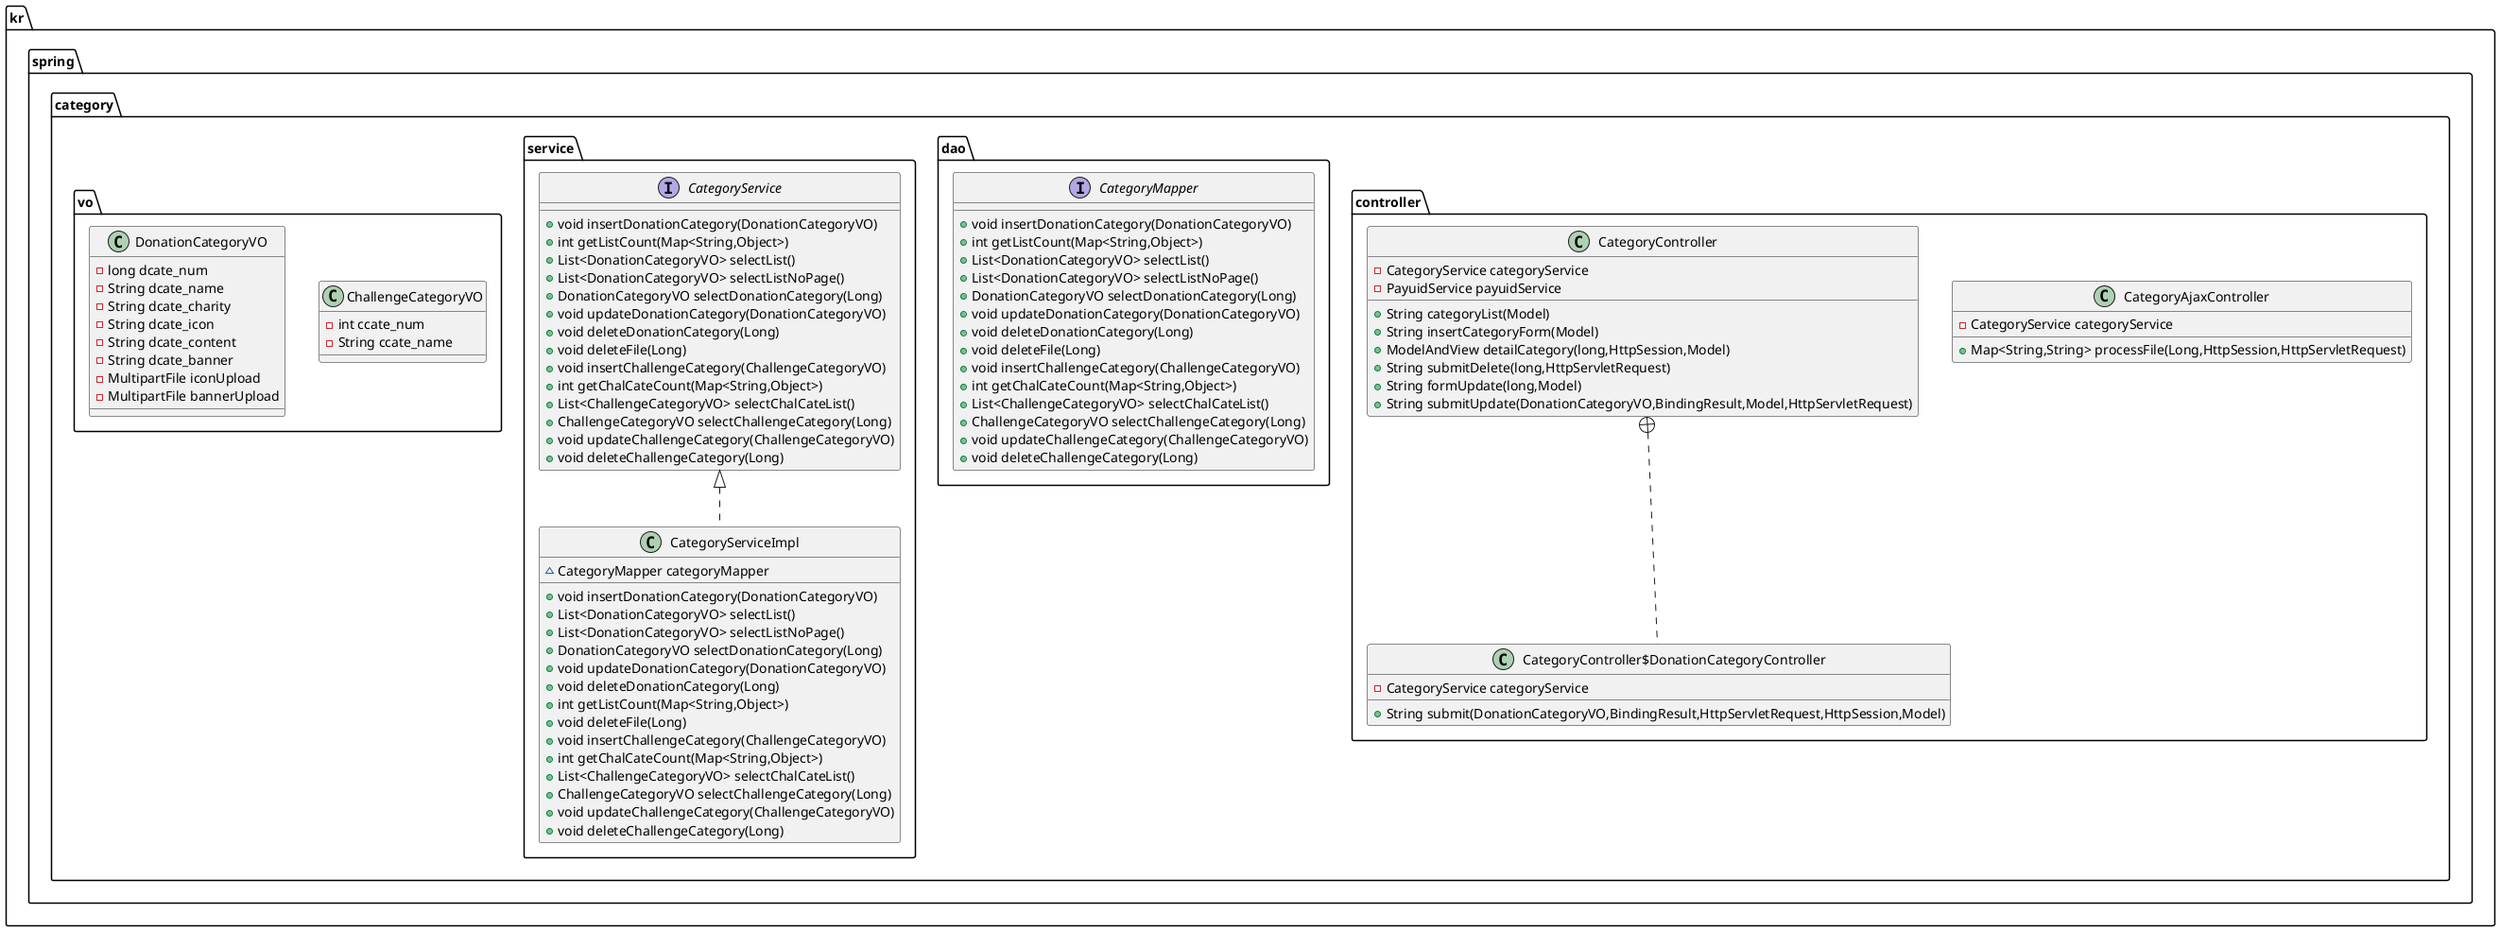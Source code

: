 @startuml
class kr.spring.category.controller.CategoryAjaxController {
- CategoryService categoryService
+ Map<String,String> processFile(Long,HttpSession,HttpServletRequest)
}


interface kr.spring.category.dao.CategoryMapper {
+ void insertDonationCategory(DonationCategoryVO)
+ int getListCount(Map<String,Object>)
+ List<DonationCategoryVO> selectList()
+ List<DonationCategoryVO> selectListNoPage()
+ DonationCategoryVO selectDonationCategory(Long)
+ void updateDonationCategory(DonationCategoryVO)
+ void deleteDonationCategory(Long)
+ void deleteFile(Long)
+ void insertChallengeCategory(ChallengeCategoryVO)
+ int getChalCateCount(Map<String,Object>)
+ List<ChallengeCategoryVO> selectChalCateList()
+ ChallengeCategoryVO selectChallengeCategory(Long)
+ void updateChallengeCategory(ChallengeCategoryVO)
+ void deleteChallengeCategory(Long)
}

interface kr.spring.category.service.CategoryService {
+ void insertDonationCategory(DonationCategoryVO)
+ int getListCount(Map<String,Object>)
+ List<DonationCategoryVO> selectList()
+ List<DonationCategoryVO> selectListNoPage()
+ DonationCategoryVO selectDonationCategory(Long)
+ void updateDonationCategory(DonationCategoryVO)
+ void deleteDonationCategory(Long)
+ void deleteFile(Long)
+ void insertChallengeCategory(ChallengeCategoryVO)
+ int getChalCateCount(Map<String,Object>)
+ List<ChallengeCategoryVO> selectChalCateList()
+ ChallengeCategoryVO selectChallengeCategory(Long)
+ void updateChallengeCategory(ChallengeCategoryVO)
+ void deleteChallengeCategory(Long)
}

class kr.spring.category.vo.ChallengeCategoryVO {
- int ccate_num
- String ccate_name
}

class kr.spring.category.controller.CategoryController {
- CategoryService categoryService
- PayuidService payuidService
+ String categoryList(Model)
+ String insertCategoryForm(Model)
+ ModelAndView detailCategory(long,HttpSession,Model)
+ String submitDelete(long,HttpServletRequest)
+ String formUpdate(long,Model)
+ String submitUpdate(DonationCategoryVO,BindingResult,Model,HttpServletRequest)
}


class kr.spring.category.controller.CategoryController$DonationCategoryController {
- CategoryService categoryService
+ String submit(DonationCategoryVO,BindingResult,HttpServletRequest,HttpSession,Model)
}


class kr.spring.category.service.CategoryServiceImpl {
~ CategoryMapper categoryMapper
+ void insertDonationCategory(DonationCategoryVO)
+ List<DonationCategoryVO> selectList()
+ List<DonationCategoryVO> selectListNoPage()
+ DonationCategoryVO selectDonationCategory(Long)
+ void updateDonationCategory(DonationCategoryVO)
+ void deleteDonationCategory(Long)
+ int getListCount(Map<String,Object>)
+ void deleteFile(Long)
+ void insertChallengeCategory(ChallengeCategoryVO)
+ int getChalCateCount(Map<String,Object>)
+ List<ChallengeCategoryVO> selectChalCateList()
+ ChallengeCategoryVO selectChallengeCategory(Long)
+ void updateChallengeCategory(ChallengeCategoryVO)
+ void deleteChallengeCategory(Long)
}


class kr.spring.category.vo.DonationCategoryVO {
- long dcate_num
- String dcate_name
- String dcate_charity
- String dcate_icon
- String dcate_content
- String dcate_banner
- MultipartFile iconUpload
- MultipartFile bannerUpload
}



kr.spring.category.controller.CategoryController +.. kr.spring.category.controller.CategoryController$DonationCategoryController
kr.spring.category.service.CategoryService <|.. kr.spring.category.service.CategoryServiceImpl
@enduml